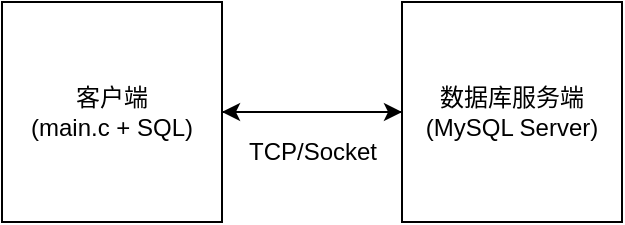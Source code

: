 <mxfile version="27.1.5">
  <diagram name="第 1 页" id="zktVoLnLtZwW65CYIXCa">
    <mxGraphModel dx="673" dy="426" grid="1" gridSize="10" guides="1" tooltips="1" connect="1" arrows="1" fold="1" page="1" pageScale="1" pageWidth="827" pageHeight="1169" math="0" shadow="0">
      <root>
        <mxCell id="0" />
        <mxCell id="1" parent="0" />
        <mxCell id="m8ML5BPDddAzyy1q37J6-5" value="" style="edgeStyle=none;rounded=0;orthogonalLoop=1;jettySize=auto;html=1;" edge="1" parent="1" source="m8ML5BPDddAzyy1q37J6-3" target="m8ML5BPDddAzyy1q37J6-4">
          <mxGeometry relative="1" as="geometry" />
        </mxCell>
        <mxCell id="m8ML5BPDddAzyy1q37J6-3" value="客户端&lt;div&gt;(main.c + SQL)&lt;/div&gt;" style="whiteSpace=wrap;html=1;aspect=fixed;" vertex="1" parent="1">
          <mxGeometry x="180" y="200" width="110" height="110" as="geometry" />
        </mxCell>
        <mxCell id="m8ML5BPDddAzyy1q37J6-6" value="" style="edgeStyle=none;rounded=0;orthogonalLoop=1;jettySize=auto;html=1;" edge="1" parent="1" source="m8ML5BPDddAzyy1q37J6-4" target="m8ML5BPDddAzyy1q37J6-3">
          <mxGeometry relative="1" as="geometry" />
        </mxCell>
        <mxCell id="m8ML5BPDddAzyy1q37J6-4" value="数据库服务端&lt;div&gt;(MySQL Server)&lt;/div&gt;" style="whiteSpace=wrap;html=1;aspect=fixed;" vertex="1" parent="1">
          <mxGeometry x="380" y="200" width="110" height="110" as="geometry" />
        </mxCell>
        <mxCell id="m8ML5BPDddAzyy1q37J6-7" value="TCP/Socket" style="text;html=1;align=center;verticalAlign=middle;resizable=0;points=[];autosize=1;strokeColor=none;fillColor=none;" vertex="1" parent="1">
          <mxGeometry x="290" y="260" width="90" height="30" as="geometry" />
        </mxCell>
      </root>
    </mxGraphModel>
  </diagram>
</mxfile>
